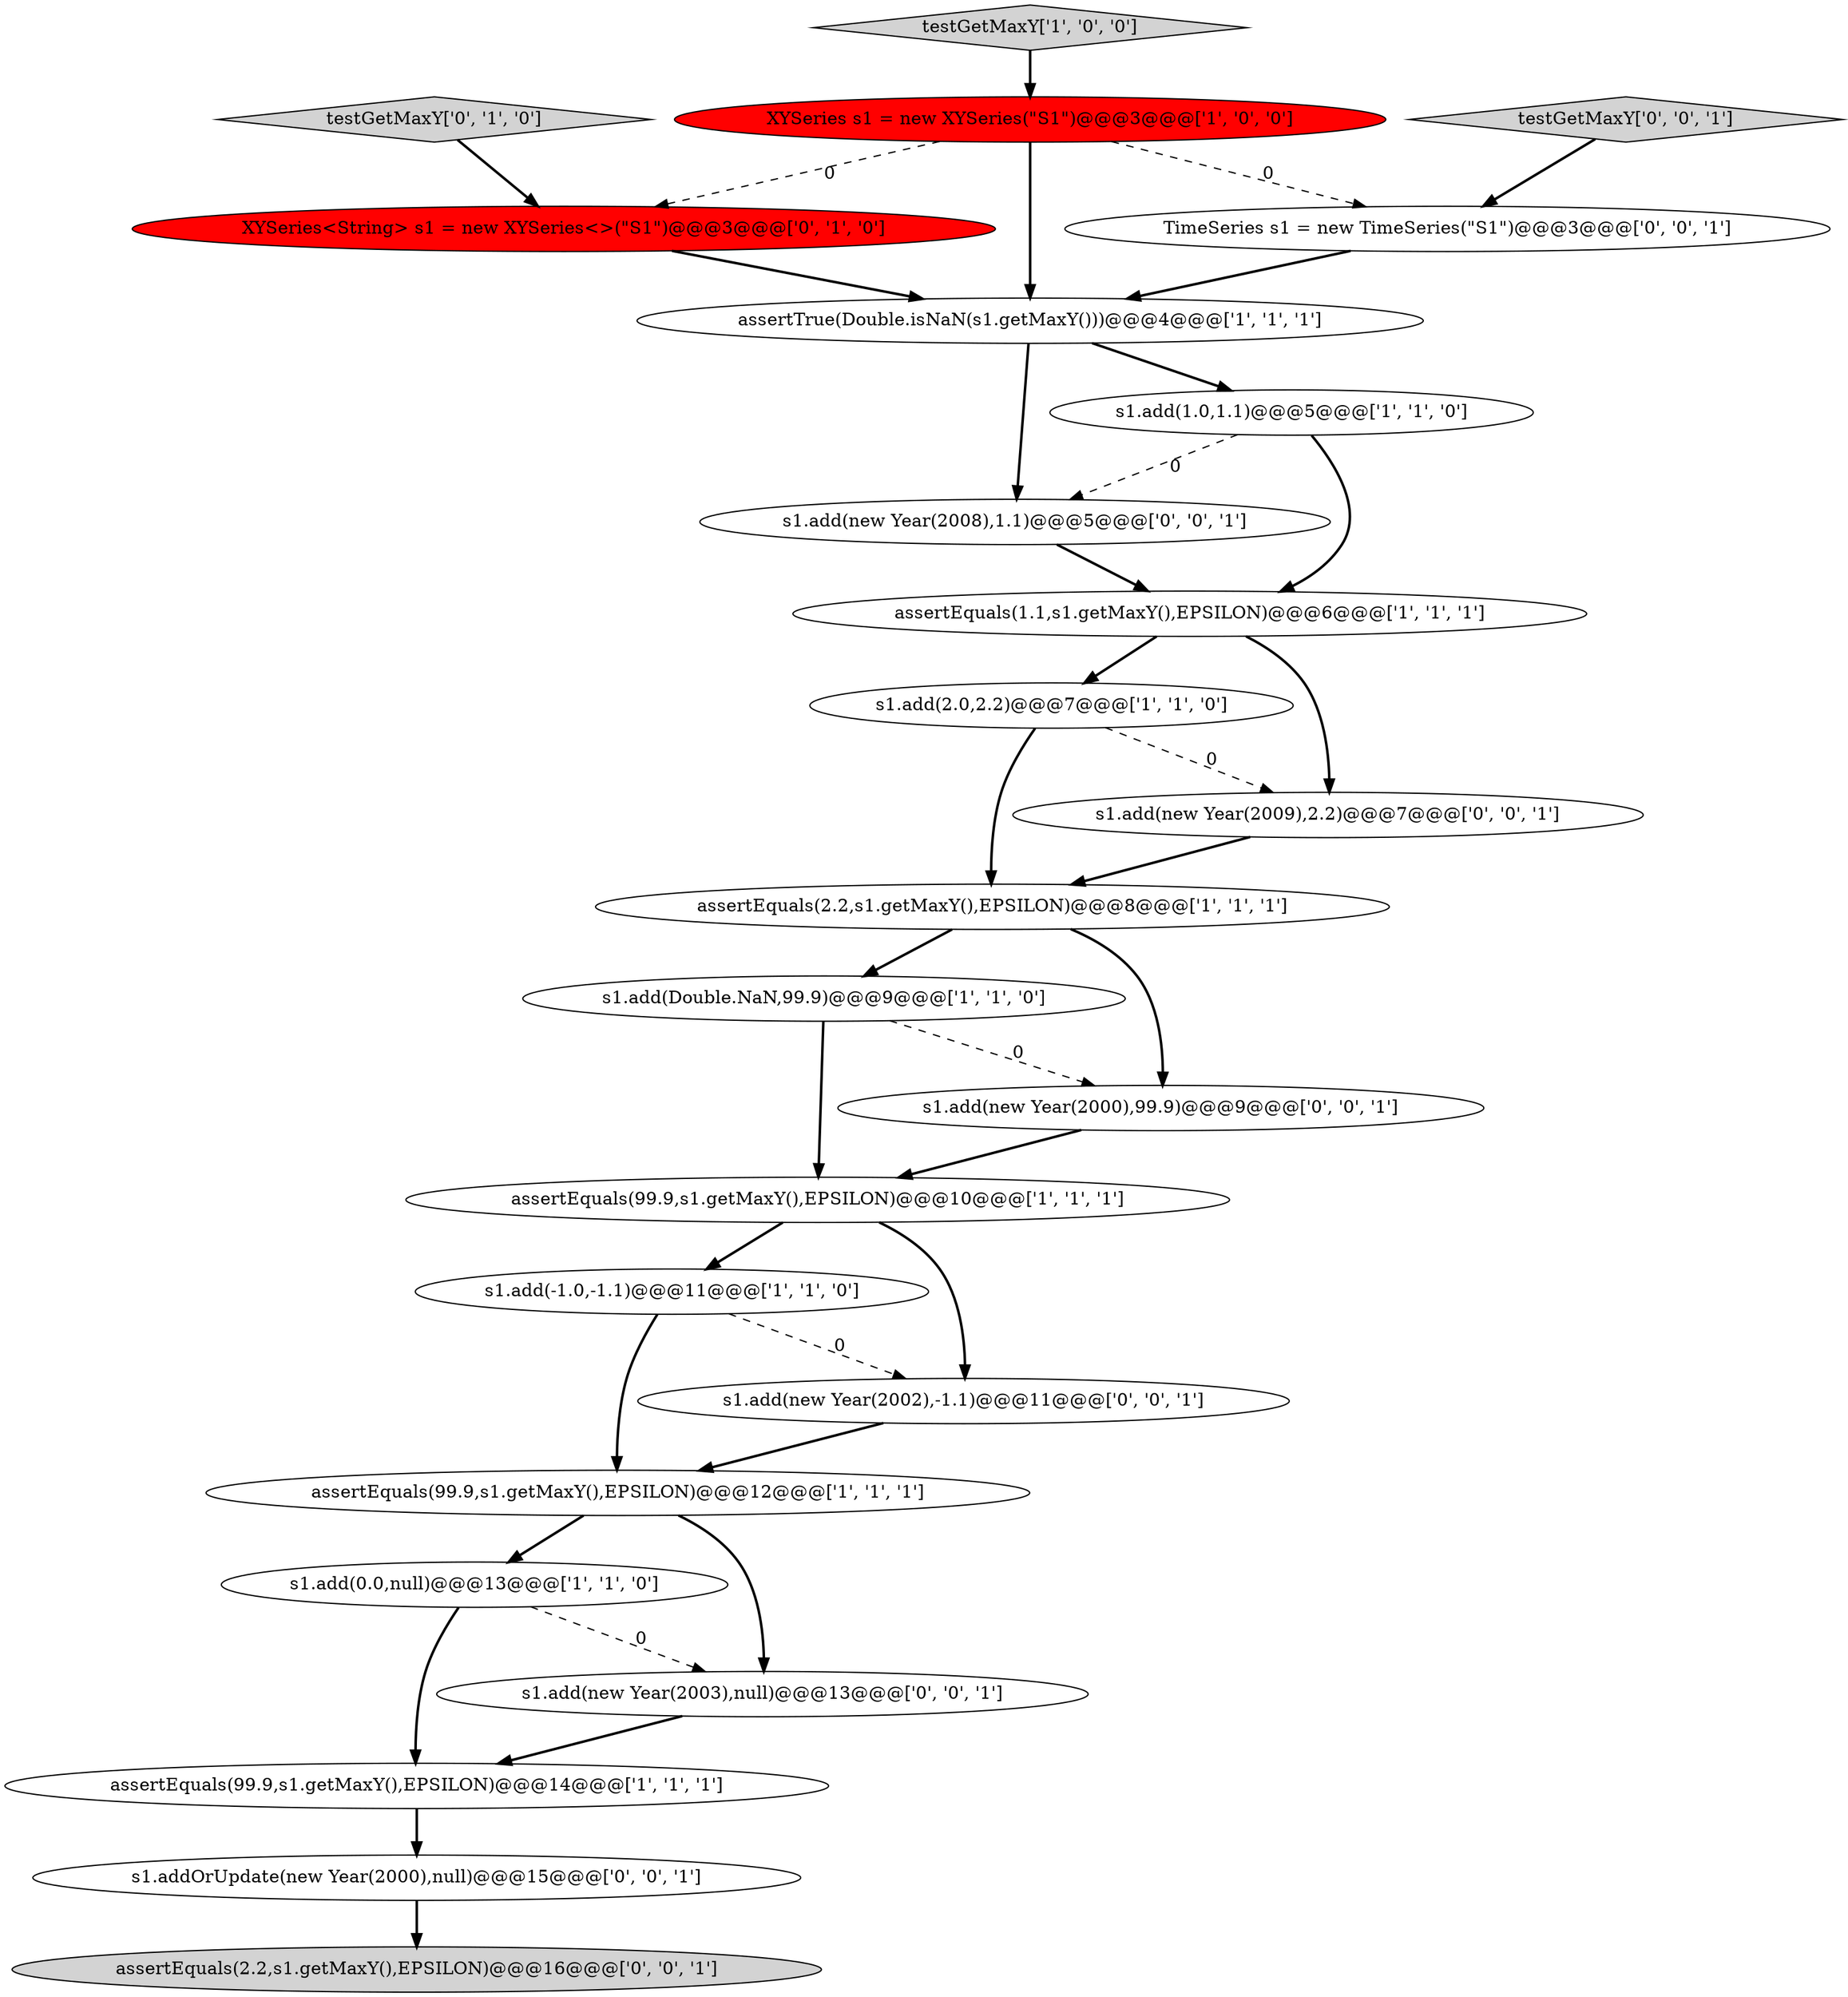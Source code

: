 digraph {
6 [style = filled, label = "s1.add(Double.NaN,99.9)@@@9@@@['1', '1', '0']", fillcolor = white, shape = ellipse image = "AAA0AAABBB1BBB"];
9 [style = filled, label = "s1.add(0.0,null)@@@13@@@['1', '1', '0']", fillcolor = white, shape = ellipse image = "AAA0AAABBB1BBB"];
11 [style = filled, label = "s1.add(2.0,2.2)@@@7@@@['1', '1', '0']", fillcolor = white, shape = ellipse image = "AAA0AAABBB1BBB"];
14 [style = filled, label = "XYSeries<String> s1 = new XYSeries<>(\"S1\")@@@3@@@['0', '1', '0']", fillcolor = red, shape = ellipse image = "AAA1AAABBB2BBB"];
18 [style = filled, label = "s1.add(new Year(2008),1.1)@@@5@@@['0', '0', '1']", fillcolor = white, shape = ellipse image = "AAA0AAABBB3BBB"];
10 [style = filled, label = "assertEquals(99.9,s1.getMaxY(),EPSILON)@@@12@@@['1', '1', '1']", fillcolor = white, shape = ellipse image = "AAA0AAABBB1BBB"];
2 [style = filled, label = "s1.add(1.0,1.1)@@@5@@@['1', '1', '0']", fillcolor = white, shape = ellipse image = "AAA0AAABBB1BBB"];
21 [style = filled, label = "TimeSeries s1 = new TimeSeries(\"S1\")@@@3@@@['0', '0', '1']", fillcolor = white, shape = ellipse image = "AAA0AAABBB3BBB"];
16 [style = filled, label = "assertEquals(2.2,s1.getMaxY(),EPSILON)@@@16@@@['0', '0', '1']", fillcolor = lightgray, shape = ellipse image = "AAA0AAABBB3BBB"];
8 [style = filled, label = "assertTrue(Double.isNaN(s1.getMaxY()))@@@4@@@['1', '1', '1']", fillcolor = white, shape = ellipse image = "AAA0AAABBB1BBB"];
19 [style = filled, label = "s1.add(new Year(2000),99.9)@@@9@@@['0', '0', '1']", fillcolor = white, shape = ellipse image = "AAA0AAABBB3BBB"];
1 [style = filled, label = "assertEquals(99.9,s1.getMaxY(),EPSILON)@@@14@@@['1', '1', '1']", fillcolor = white, shape = ellipse image = "AAA0AAABBB1BBB"];
0 [style = filled, label = "testGetMaxY['1', '0', '0']", fillcolor = lightgray, shape = diamond image = "AAA0AAABBB1BBB"];
20 [style = filled, label = "testGetMaxY['0', '0', '1']", fillcolor = lightgray, shape = diamond image = "AAA0AAABBB3BBB"];
13 [style = filled, label = "testGetMaxY['0', '1', '0']", fillcolor = lightgray, shape = diamond image = "AAA0AAABBB2BBB"];
12 [style = filled, label = "s1.add(-1.0,-1.1)@@@11@@@['1', '1', '0']", fillcolor = white, shape = ellipse image = "AAA0AAABBB1BBB"];
22 [style = filled, label = "s1.addOrUpdate(new Year(2000),null)@@@15@@@['0', '0', '1']", fillcolor = white, shape = ellipse image = "AAA0AAABBB3BBB"];
15 [style = filled, label = "s1.add(new Year(2003),null)@@@13@@@['0', '0', '1']", fillcolor = white, shape = ellipse image = "AAA0AAABBB3BBB"];
5 [style = filled, label = "assertEquals(2.2,s1.getMaxY(),EPSILON)@@@8@@@['1', '1', '1']", fillcolor = white, shape = ellipse image = "AAA0AAABBB1BBB"];
23 [style = filled, label = "s1.add(new Year(2009),2.2)@@@7@@@['0', '0', '1']", fillcolor = white, shape = ellipse image = "AAA0AAABBB3BBB"];
7 [style = filled, label = "assertEquals(99.9,s1.getMaxY(),EPSILON)@@@10@@@['1', '1', '1']", fillcolor = white, shape = ellipse image = "AAA0AAABBB1BBB"];
3 [style = filled, label = "assertEquals(1.1,s1.getMaxY(),EPSILON)@@@6@@@['1', '1', '1']", fillcolor = white, shape = ellipse image = "AAA0AAABBB1BBB"];
17 [style = filled, label = "s1.add(new Year(2002),-1.1)@@@11@@@['0', '0', '1']", fillcolor = white, shape = ellipse image = "AAA0AAABBB3BBB"];
4 [style = filled, label = "XYSeries s1 = new XYSeries(\"S1\")@@@3@@@['1', '0', '0']", fillcolor = red, shape = ellipse image = "AAA1AAABBB1BBB"];
17->10 [style = bold, label=""];
18->3 [style = bold, label=""];
7->17 [style = bold, label=""];
10->15 [style = bold, label=""];
23->5 [style = bold, label=""];
7->12 [style = bold, label=""];
22->16 [style = bold, label=""];
8->18 [style = bold, label=""];
2->3 [style = bold, label=""];
3->11 [style = bold, label=""];
21->8 [style = bold, label=""];
12->17 [style = dashed, label="0"];
11->23 [style = dashed, label="0"];
4->21 [style = dashed, label="0"];
1->22 [style = bold, label=""];
20->21 [style = bold, label=""];
5->19 [style = bold, label=""];
11->5 [style = bold, label=""];
3->23 [style = bold, label=""];
12->10 [style = bold, label=""];
5->6 [style = bold, label=""];
8->2 [style = bold, label=""];
0->4 [style = bold, label=""];
6->19 [style = dashed, label="0"];
2->18 [style = dashed, label="0"];
4->8 [style = bold, label=""];
4->14 [style = dashed, label="0"];
10->9 [style = bold, label=""];
14->8 [style = bold, label=""];
6->7 [style = bold, label=""];
9->1 [style = bold, label=""];
13->14 [style = bold, label=""];
19->7 [style = bold, label=""];
9->15 [style = dashed, label="0"];
15->1 [style = bold, label=""];
}
